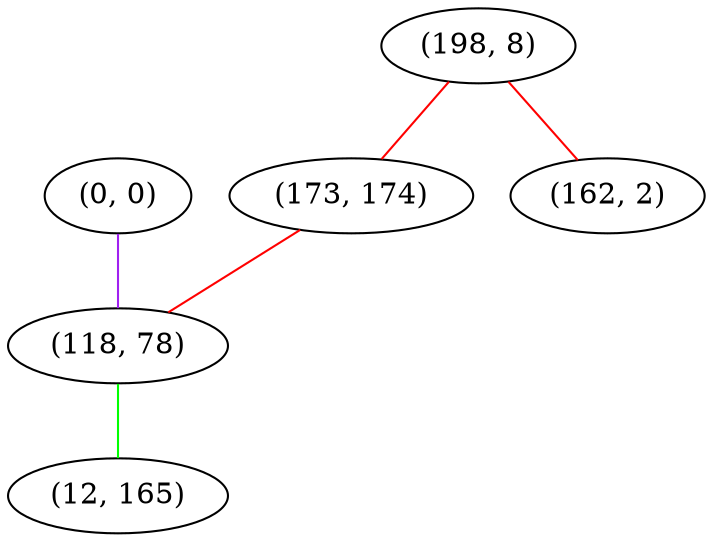 graph "" {
"(0, 0)";
"(198, 8)";
"(173, 174)";
"(118, 78)";
"(12, 165)";
"(162, 2)";
"(0, 0)" -- "(118, 78)"  [color=purple, key=0, weight=4];
"(198, 8)" -- "(173, 174)"  [color=red, key=0, weight=1];
"(198, 8)" -- "(162, 2)"  [color=red, key=0, weight=1];
"(173, 174)" -- "(118, 78)"  [color=red, key=0, weight=1];
"(118, 78)" -- "(12, 165)"  [color=green, key=0, weight=2];
}
